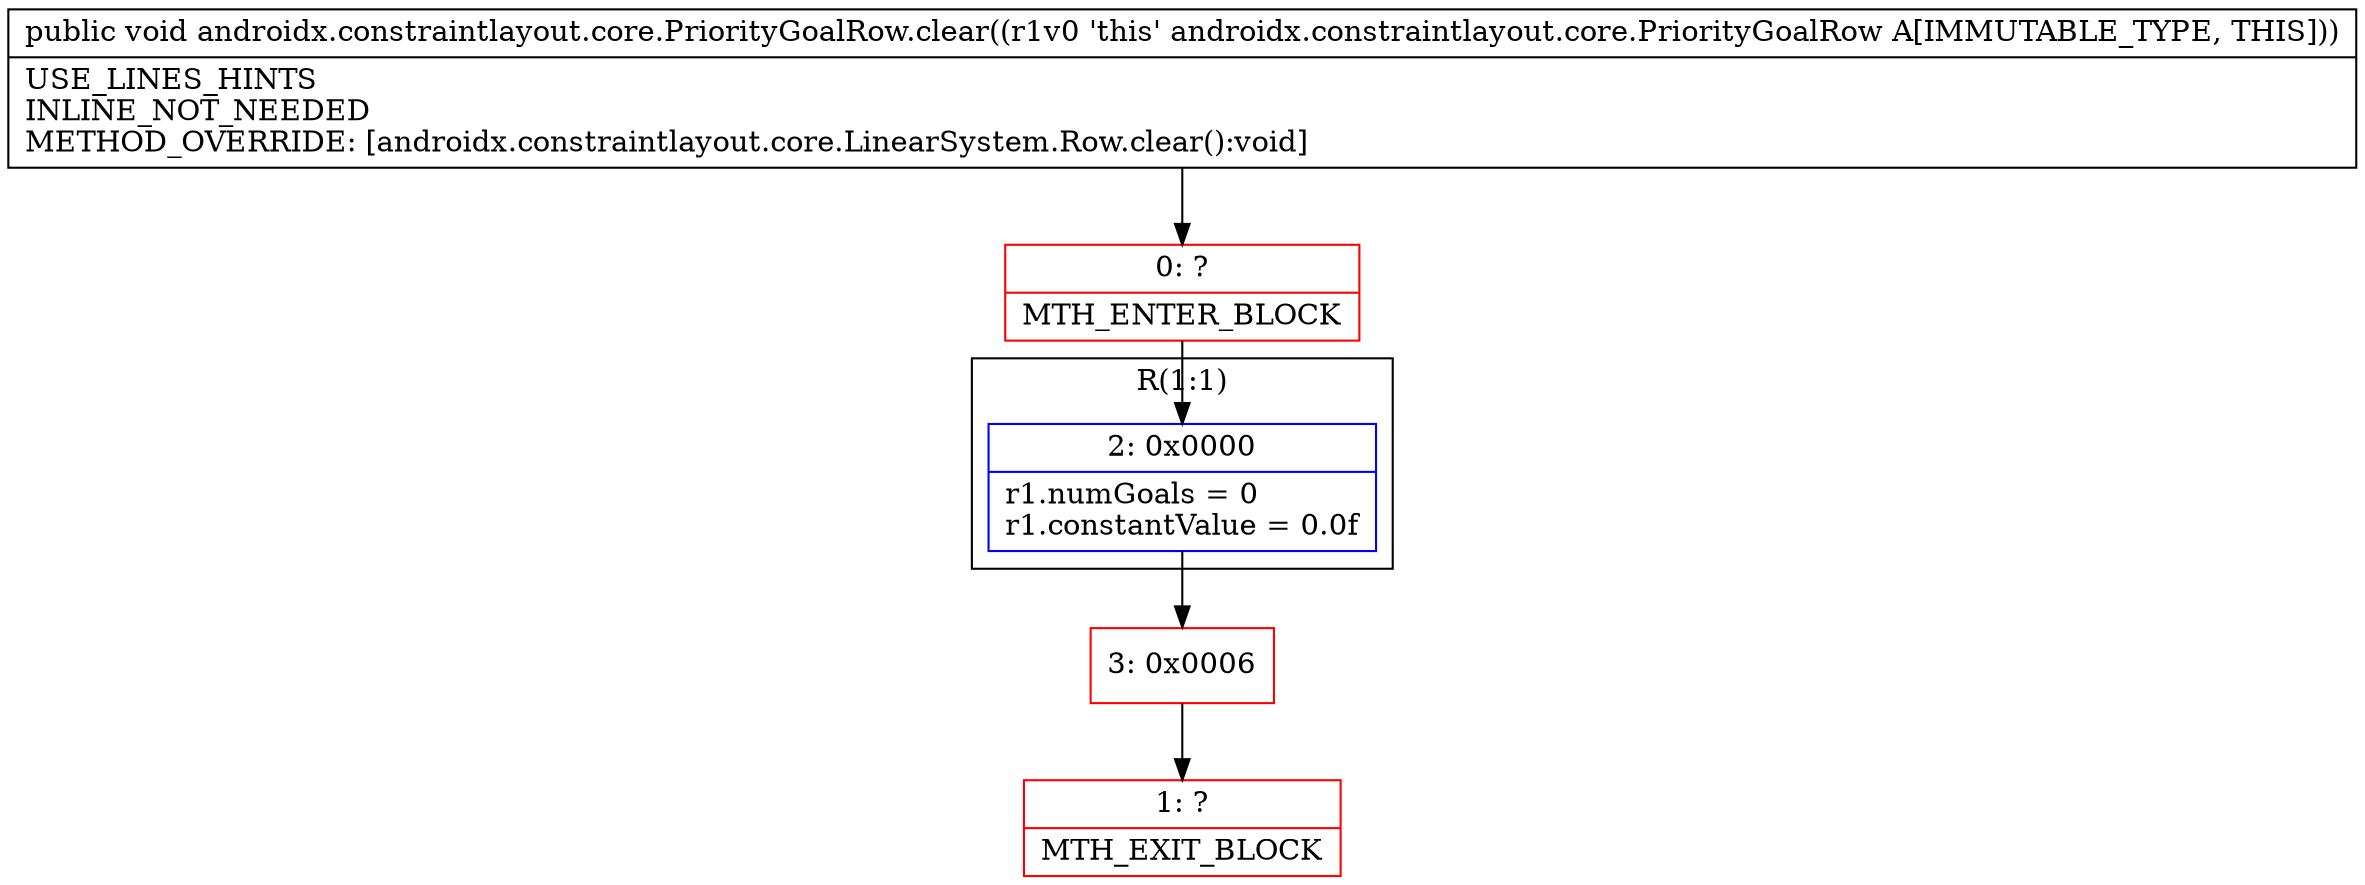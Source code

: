 digraph "CFG forandroidx.constraintlayout.core.PriorityGoalRow.clear()V" {
subgraph cluster_Region_547435765 {
label = "R(1:1)";
node [shape=record,color=blue];
Node_2 [shape=record,label="{2\:\ 0x0000|r1.numGoals = 0\lr1.constantValue = 0.0f\l}"];
}
Node_0 [shape=record,color=red,label="{0\:\ ?|MTH_ENTER_BLOCK\l}"];
Node_3 [shape=record,color=red,label="{3\:\ 0x0006}"];
Node_1 [shape=record,color=red,label="{1\:\ ?|MTH_EXIT_BLOCK\l}"];
MethodNode[shape=record,label="{public void androidx.constraintlayout.core.PriorityGoalRow.clear((r1v0 'this' androidx.constraintlayout.core.PriorityGoalRow A[IMMUTABLE_TYPE, THIS]))  | USE_LINES_HINTS\lINLINE_NOT_NEEDED\lMETHOD_OVERRIDE: [androidx.constraintlayout.core.LinearSystem.Row.clear():void]\l}"];
MethodNode -> Node_0;Node_2 -> Node_3;
Node_0 -> Node_2;
Node_3 -> Node_1;
}


